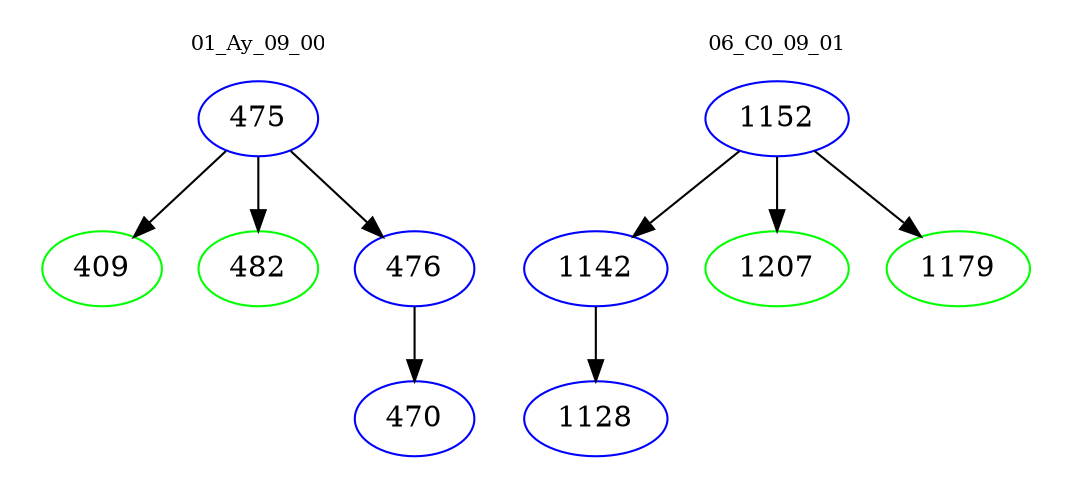 digraph{
subgraph cluster_0 {
color = white
label = "01_Ay_09_00";
fontsize=10;
T0_475 [label="475", color="blue"]
T0_475 -> T0_409 [color="black"]
T0_409 [label="409", color="green"]
T0_475 -> T0_482 [color="black"]
T0_482 [label="482", color="green"]
T0_475 -> T0_476 [color="black"]
T0_476 [label="476", color="blue"]
T0_476 -> T0_470 [color="black"]
T0_470 [label="470", color="blue"]
}
subgraph cluster_1 {
color = white
label = "06_C0_09_01";
fontsize=10;
T1_1152 [label="1152", color="blue"]
T1_1152 -> T1_1142 [color="black"]
T1_1142 [label="1142", color="blue"]
T1_1142 -> T1_1128 [color="black"]
T1_1128 [label="1128", color="blue"]
T1_1152 -> T1_1207 [color="black"]
T1_1207 [label="1207", color="green"]
T1_1152 -> T1_1179 [color="black"]
T1_1179 [label="1179", color="green"]
}
}
